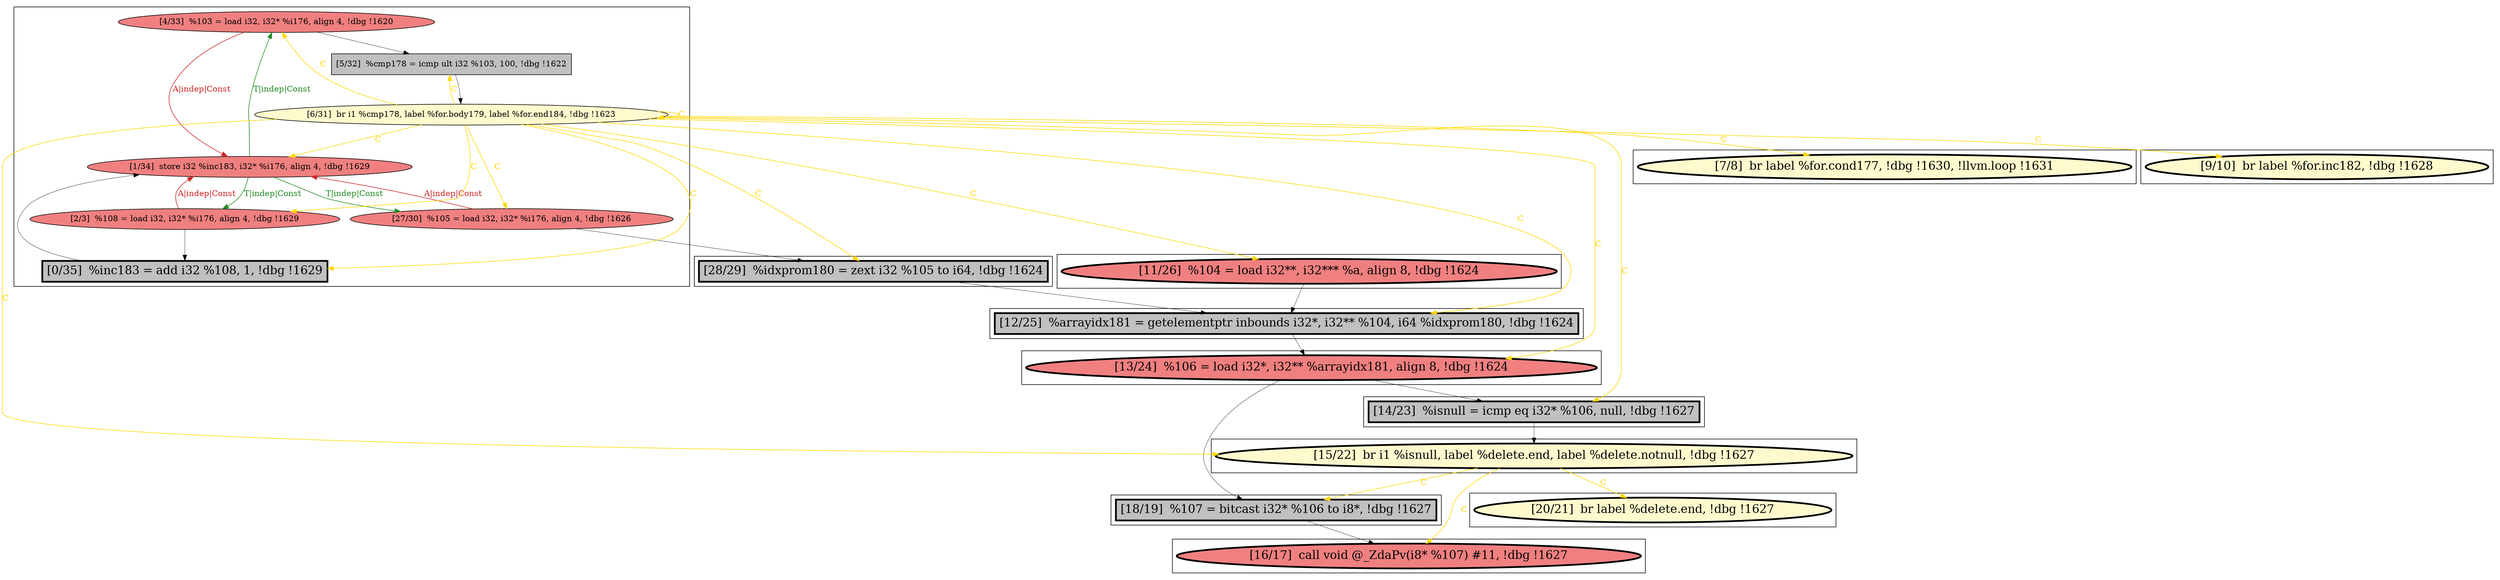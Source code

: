 
digraph G {



node5584->node5583 [style=solid,color=firebrick3,label="A|indep|Const",penwidth=1.0,fontcolor=firebrick3 ]
node5578->node5588 [style=solid,color=gold,label="C",penwidth=1.0,fontcolor=gold ]
node5580->node5579 [style=solid,color=black,label="",penwidth=0.5,fontcolor=black ]
node5591->node5590 [style=solid,color=black,label="",penwidth=0.5,fontcolor=black ]
node5586->node5585 [style=solid,color=black,label="",penwidth=0.5,fontcolor=black ]
node5585->node5586 [style=solid,color=gold,label="C",penwidth=1.0,fontcolor=gold ]
node5584->node5586 [style=solid,color=black,label="",penwidth=0.5,fontcolor=black ]
node5580->node5583 [style=solid,color=firebrick3,label="A|indep|Const",penwidth=1.0,fontcolor=firebrick3 ]
node5583->node5580 [style=solid,color=forestgreen,label="T|indep|Const",penwidth=1.0,fontcolor=forestgreen ]
node5581->node5582 [style=solid,color=black,label="",penwidth=0.5,fontcolor=black ]
node5583->node5584 [style=solid,color=forestgreen,label="T|indep|Const",penwidth=1.0,fontcolor=forestgreen ]
node5589->node5591 [style=solid,color=black,label="",penwidth=0.5,fontcolor=black ]
node5585->node5592 [style=solid,color=gold,label="C",penwidth=1.0,fontcolor=gold ]
node5583->node5581 [style=solid,color=forestgreen,label="T|indep|Const",penwidth=1.0,fontcolor=forestgreen ]
node5585->node5590 [style=solid,color=gold,label="C",penwidth=1.0,fontcolor=gold ]
node5585->node5585 [style=solid,color=gold,label="C",penwidth=1.0,fontcolor=gold ]
node5585->node5578 [style=solid,color=gold,label="C",penwidth=1.0,fontcolor=gold ]
node5578->node5575 [style=solid,color=gold,label="C",penwidth=1.0,fontcolor=gold ]
node5579->node5591 [style=solid,color=black,label="",penwidth=0.5,fontcolor=black ]
node5585->node5589 [style=solid,color=gold,label="C",penwidth=1.0,fontcolor=gold ]
node5585->node5581 [style=solid,color=gold,label="C",penwidth=1.0,fontcolor=gold ]
node5585->node5579 [style=solid,color=gold,label="C",penwidth=1.0,fontcolor=gold ]
node5585->node5584 [style=solid,color=gold,label="C",penwidth=1.0,fontcolor=gold ]
node5592->node5578 [style=solid,color=black,label="",penwidth=0.5,fontcolor=black ]
node5585->node5591 [style=solid,color=gold,label="C",penwidth=1.0,fontcolor=gold ]
node5585->node5583 [style=solid,color=gold,label="C",penwidth=1.0,fontcolor=gold ]
node5585->node5576 [style=solid,color=gold,label="C",penwidth=1.0,fontcolor=gold ]
node5582->node5583 [style=solid,color=black,label="",penwidth=0.5,fontcolor=black ]
node5581->node5583 [style=solid,color=firebrick3,label="A|indep|Const",penwidth=1.0,fontcolor=firebrick3 ]
node5578->node5577 [style=solid,color=gold,label="C",penwidth=1.0,fontcolor=gold ]
node5575->node5588 [style=solid,color=black,label="",penwidth=0.5,fontcolor=black ]
node5590->node5592 [style=solid,color=black,label="",penwidth=0.5,fontcolor=black ]
node5585->node5580 [style=solid,color=gold,label="C",penwidth=1.0,fontcolor=gold ]
node5590->node5575 [style=solid,color=black,label="",penwidth=0.5,fontcolor=black ]
node5585->node5587 [style=solid,color=gold,label="C",penwidth=1.0,fontcolor=gold ]
node5585->node5582 [style=solid,color=gold,label="C",penwidth=1.0,fontcolor=gold ]


subgraph cluster11 {


node5592 [penwidth=3.0,fontsize=20,fillcolor=grey,label="[14/23]  %isnull = icmp eq i32* %106, null, !dbg !1627",shape=rectangle,style=filled ]



}

subgraph cluster10 {


node5591 [penwidth=3.0,fontsize=20,fillcolor=grey,label="[12/25]  %arrayidx181 = getelementptr inbounds i32*, i32** %104, i64 %idxprom180, !dbg !1624",shape=rectangle,style=filled ]



}

subgraph cluster9 {


node5590 [penwidth=3.0,fontsize=20,fillcolor=lightcoral,label="[13/24]  %106 = load i32*, i32** %arrayidx181, align 8, !dbg !1624",shape=ellipse,style=filled ]



}

subgraph cluster8 {


node5589 [penwidth=3.0,fontsize=20,fillcolor=lightcoral,label="[11/26]  %104 = load i32**, i32*** %a, align 8, !dbg !1624",shape=ellipse,style=filled ]



}

subgraph cluster7 {


node5588 [penwidth=3.0,fontsize=20,fillcolor=lightcoral,label="[16/17]  call void @_ZdaPv(i8* %107) #11, !dbg !1627",shape=ellipse,style=filled ]



}

subgraph cluster6 {


node5587 [penwidth=3.0,fontsize=20,fillcolor=lemonchiffon,label="[9/10]  br label %for.inc182, !dbg !1628",shape=ellipse,style=filled ]



}

subgraph cluster0 {


node5575 [penwidth=3.0,fontsize=20,fillcolor=grey,label="[18/19]  %107 = bitcast i32* %106 to i8*, !dbg !1627",shape=rectangle,style=filled ]



}

subgraph cluster5 {


node5581 [fillcolor=lightcoral,label="[2/3]  %108 = load i32, i32* %i176, align 4, !dbg !1629",shape=ellipse,style=filled ]
node5586 [fillcolor=grey,label="[5/32]  %cmp178 = icmp ult i32 %103, 100, !dbg !1622",shape=rectangle,style=filled ]
node5584 [fillcolor=lightcoral,label="[4/33]  %103 = load i32, i32* %i176, align 4, !dbg !1620",shape=ellipse,style=filled ]
node5580 [fillcolor=lightcoral,label="[27/30]  %105 = load i32, i32* %i176, align 4, !dbg !1626",shape=ellipse,style=filled ]
node5583 [fillcolor=lightcoral,label="[1/34]  store i32 %inc183, i32* %i176, align 4, !dbg !1629",shape=ellipse,style=filled ]
node5582 [penwidth=3.0,fontsize=20,fillcolor=grey,label="[0/35]  %inc183 = add i32 %108, 1, !dbg !1629",shape=rectangle,style=filled ]
node5585 [fillcolor=lemonchiffon,label="[6/31]  br i1 %cmp178, label %for.body179, label %for.end184, !dbg !1623",shape=ellipse,style=filled ]



}

subgraph cluster1 {


node5576 [penwidth=3.0,fontsize=20,fillcolor=lemonchiffon,label="[7/8]  br label %for.cond177, !dbg !1630, !llvm.loop !1631",shape=ellipse,style=filled ]



}

subgraph cluster2 {


node5577 [penwidth=3.0,fontsize=20,fillcolor=lemonchiffon,label="[20/21]  br label %delete.end, !dbg !1627",shape=ellipse,style=filled ]



}

subgraph cluster3 {


node5578 [penwidth=3.0,fontsize=20,fillcolor=lemonchiffon,label="[15/22]  br i1 %isnull, label %delete.end, label %delete.notnull, !dbg !1627",shape=ellipse,style=filled ]



}

subgraph cluster4 {


node5579 [penwidth=3.0,fontsize=20,fillcolor=grey,label="[28/29]  %idxprom180 = zext i32 %105 to i64, !dbg !1624",shape=rectangle,style=filled ]



}

}
